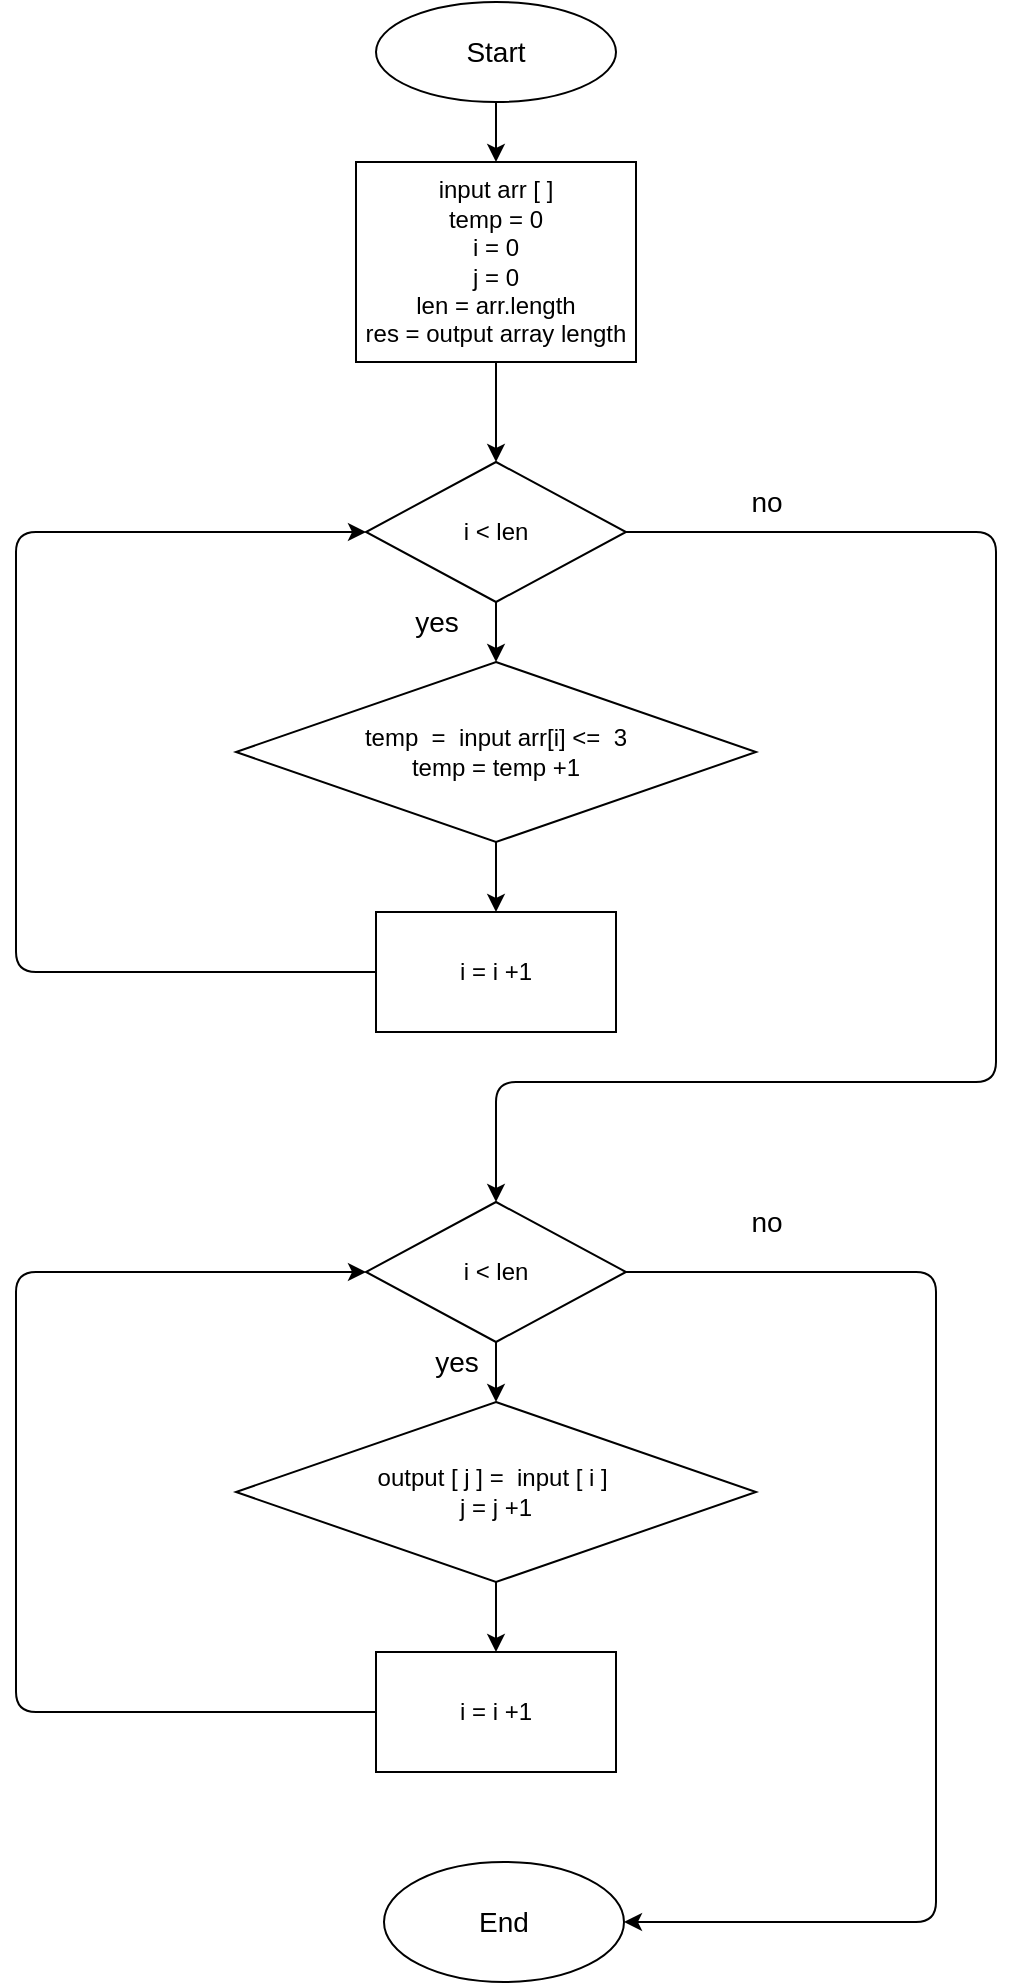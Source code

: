 <mxfile>
    <diagram id="hnxsvRdM1VsTDq7IVoJ-" name="Страница 1">
        <mxGraphModel dx="987" dy="782" grid="1" gridSize="10" guides="1" tooltips="1" connect="1" arrows="1" fold="1" page="1" pageScale="1" pageWidth="827" pageHeight="1169" math="0" shadow="0">
            <root>
                <mxCell id="0"/>
                <mxCell id="1" parent="0"/>
                <mxCell id="4" value="" style="edgeStyle=none;html=1;fontSize=14;" parent="1" source="2" target="3" edge="1">
                    <mxGeometry relative="1" as="geometry"/>
                </mxCell>
                <mxCell id="2" value="&lt;font style=&quot;font-size: 14px&quot;&gt;Start&lt;/font&gt;" style="ellipse;whiteSpace=wrap;html=1;" parent="1" vertex="1">
                    <mxGeometry x="290" y="70" width="120" height="50" as="geometry"/>
                </mxCell>
                <mxCell id="6" value="" style="edgeStyle=none;html=1;fontSize=14;entryX=0.5;entryY=0;entryDx=0;entryDy=0;" parent="1" source="3" target="10" edge="1">
                    <mxGeometry relative="1" as="geometry"/>
                </mxCell>
                <mxCell id="3" value="input arr [ ]&lt;br&gt;temp = 0&lt;br&gt;i = 0&lt;br&gt;j = 0&lt;br&gt;len = arr.length&lt;br&gt;res = output array length" style="whiteSpace=wrap;html=1;" parent="1" vertex="1">
                    <mxGeometry x="280" y="150" width="140" height="100" as="geometry"/>
                </mxCell>
                <mxCell id="5" value="temp&amp;nbsp; =&amp;nbsp; input arr[i] &amp;lt;=&amp;nbsp; 3&lt;br&gt;temp = temp +1" style="rhombus;whiteSpace=wrap;html=1;" parent="1" vertex="1">
                    <mxGeometry x="220" y="400" width="260" height="90" as="geometry"/>
                </mxCell>
                <mxCell id="7" value="i = i +1" style="whiteSpace=wrap;html=1;" parent="1" vertex="1">
                    <mxGeometry x="290" y="525" width="120" height="60" as="geometry"/>
                </mxCell>
                <mxCell id="10" value="i &amp;lt; len" style="rhombus;whiteSpace=wrap;html=1;" parent="1" vertex="1">
                    <mxGeometry x="285" y="300" width="130" height="70" as="geometry"/>
                </mxCell>
                <mxCell id="17" value="" style="endArrow=classic;html=1;fontSize=14;exitX=0;exitY=0.5;exitDx=0;exitDy=0;entryX=0;entryY=0.5;entryDx=0;entryDy=0;" parent="1" source="7" target="10" edge="1">
                    <mxGeometry width="50" height="50" relative="1" as="geometry">
                        <mxPoint x="600" y="610" as="sourcePoint"/>
                        <mxPoint x="220" y="545" as="targetPoint"/>
                        <Array as="points">
                            <mxPoint x="110" y="555"/>
                            <mxPoint x="110" y="335"/>
                        </Array>
                    </mxGeometry>
                </mxCell>
                <mxCell id="23" value="" style="endArrow=classic;html=1;fontSize=14;entryX=0.5;entryY=0;entryDx=0;entryDy=0;" parent="1" target="5" edge="1">
                    <mxGeometry width="50" height="50" relative="1" as="geometry">
                        <mxPoint x="350" y="370" as="sourcePoint"/>
                        <mxPoint x="390" y="330" as="targetPoint"/>
                    </mxGeometry>
                </mxCell>
                <mxCell id="24" value="" style="endArrow=classic;html=1;fontSize=14;exitX=0.5;exitY=1;exitDx=0;exitDy=0;entryX=0.5;entryY=0;entryDx=0;entryDy=0;" parent="1" source="5" target="7" edge="1">
                    <mxGeometry width="50" height="50" relative="1" as="geometry">
                        <mxPoint x="340" y="390" as="sourcePoint"/>
                        <mxPoint x="390" y="340" as="targetPoint"/>
                    </mxGeometry>
                </mxCell>
                <mxCell id="25" value="" style="endArrow=classic;html=1;fontSize=14;exitX=1;exitY=0.5;exitDx=0;exitDy=0;entryX=0.5;entryY=0;entryDx=0;entryDy=0;" parent="1" source="10" edge="1" target="31">
                    <mxGeometry width="50" height="50" relative="1" as="geometry">
                        <mxPoint x="340" y="530" as="sourcePoint"/>
                        <mxPoint x="440" y="610" as="targetPoint"/>
                        <Array as="points">
                            <mxPoint x="600" y="335"/>
                            <mxPoint x="600" y="610"/>
                            <mxPoint x="350" y="610"/>
                        </Array>
                    </mxGeometry>
                </mxCell>
                <mxCell id="26" value="End" style="ellipse;whiteSpace=wrap;html=1;fontSize=14;" parent="1" vertex="1">
                    <mxGeometry x="294" y="1000" width="120" height="60" as="geometry"/>
                </mxCell>
                <mxCell id="27" value="no" style="text;html=1;align=center;verticalAlign=middle;resizable=0;points=[];autosize=1;strokeColor=none;fillColor=none;fontSize=14;" parent="1" vertex="1">
                    <mxGeometry x="470" y="310" width="30" height="20" as="geometry"/>
                </mxCell>
                <mxCell id="28" value="yes" style="text;html=1;align=center;verticalAlign=middle;resizable=0;points=[];autosize=1;strokeColor=none;fillColor=none;fontSize=14;" parent="1" vertex="1">
                    <mxGeometry x="300" y="370" width="40" height="20" as="geometry"/>
                </mxCell>
                <mxCell id="29" value="output [ j ] =&amp;nbsp; input [ i ]&amp;nbsp;&lt;br&gt;j = j +1" style="rhombus;whiteSpace=wrap;html=1;" vertex="1" parent="1">
                    <mxGeometry x="220" y="770" width="260" height="90" as="geometry"/>
                </mxCell>
                <mxCell id="30" value="i = i +1" style="whiteSpace=wrap;html=1;" vertex="1" parent="1">
                    <mxGeometry x="290" y="895" width="120" height="60" as="geometry"/>
                </mxCell>
                <mxCell id="31" value="i &amp;lt; len" style="rhombus;whiteSpace=wrap;html=1;" vertex="1" parent="1">
                    <mxGeometry x="285" y="670" width="130" height="70" as="geometry"/>
                </mxCell>
                <mxCell id="32" value="" style="endArrow=classic;html=1;fontSize=14;entryX=0.5;entryY=0;entryDx=0;entryDy=0;" edge="1" parent="1" target="29">
                    <mxGeometry width="50" height="50" relative="1" as="geometry">
                        <mxPoint x="350" y="740" as="sourcePoint"/>
                        <mxPoint x="390" y="700" as="targetPoint"/>
                    </mxGeometry>
                </mxCell>
                <mxCell id="33" value="" style="endArrow=classic;html=1;fontSize=14;exitX=0.5;exitY=1;exitDx=0;exitDy=0;entryX=0.5;entryY=0;entryDx=0;entryDy=0;" edge="1" parent="1" source="29" target="30">
                    <mxGeometry width="50" height="50" relative="1" as="geometry">
                        <mxPoint x="340" y="760" as="sourcePoint"/>
                        <mxPoint x="390" y="710" as="targetPoint"/>
                    </mxGeometry>
                </mxCell>
                <mxCell id="34" value="" style="endArrow=classic;html=1;exitX=0;exitY=0.5;exitDx=0;exitDy=0;entryX=0;entryY=0.5;entryDx=0;entryDy=0;" edge="1" parent="1" source="30" target="31">
                    <mxGeometry width="50" height="50" relative="1" as="geometry">
                        <mxPoint x="100" y="860" as="sourcePoint"/>
                        <mxPoint x="150" y="810" as="targetPoint"/>
                        <Array as="points">
                            <mxPoint x="110" y="925"/>
                            <mxPoint x="110" y="705"/>
                        </Array>
                    </mxGeometry>
                </mxCell>
                <mxCell id="35" value="" style="endArrow=classic;html=1;exitX=1;exitY=0.5;exitDx=0;exitDy=0;entryX=1;entryY=0.5;entryDx=0;entryDy=0;" edge="1" parent="1" source="31" target="26">
                    <mxGeometry width="50" height="50" relative="1" as="geometry">
                        <mxPoint x="390" y="840" as="sourcePoint"/>
                        <mxPoint x="440" y="790" as="targetPoint"/>
                        <Array as="points">
                            <mxPoint x="570" y="705"/>
                            <mxPoint x="570" y="1030"/>
                        </Array>
                    </mxGeometry>
                </mxCell>
                <mxCell id="36" value="yes" style="text;html=1;align=center;verticalAlign=middle;resizable=0;points=[];autosize=1;strokeColor=none;fillColor=none;fontSize=14;" vertex="1" parent="1">
                    <mxGeometry x="310" y="740" width="40" height="20" as="geometry"/>
                </mxCell>
                <mxCell id="37" value="no" style="text;html=1;align=center;verticalAlign=middle;resizable=0;points=[];autosize=1;strokeColor=none;fillColor=none;fontSize=14;" vertex="1" parent="1">
                    <mxGeometry x="470" y="670" width="30" height="20" as="geometry"/>
                </mxCell>
            </root>
        </mxGraphModel>
    </diagram>
</mxfile>
